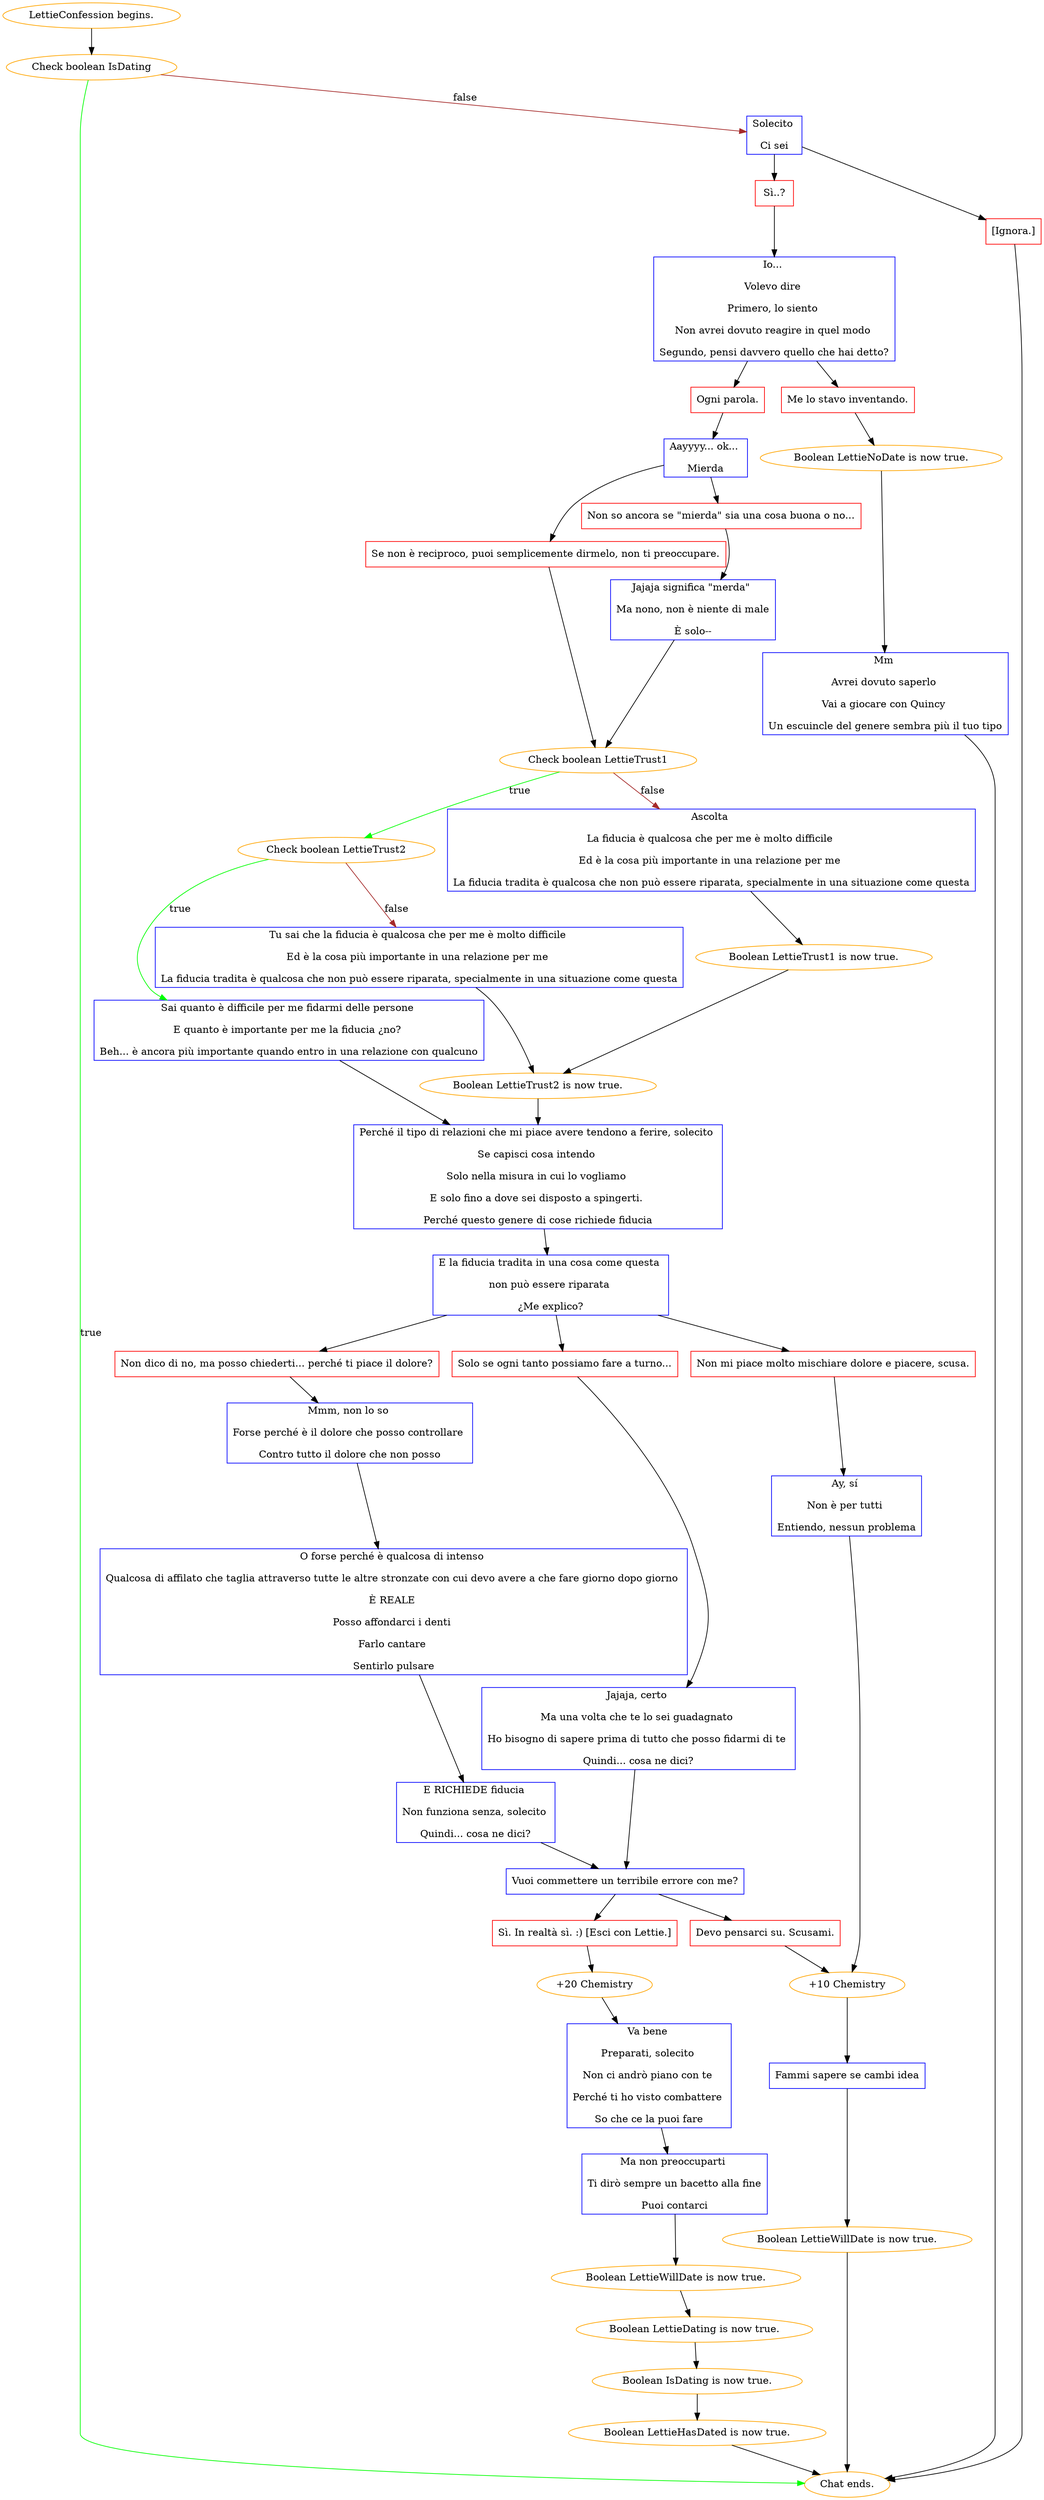 digraph {
	"LettieConfession begins." [color=orange];
		"LettieConfession begins." -> j3507132931;
	j3507132931 [label="Check boolean IsDating",color=orange];
		j3507132931 -> "Chat ends." [label=true,color=green];
		j3507132931 -> j2919974092 [label=false,color=brown];
	"Chat ends." [color=orange];
	j2919974092 [label="Solecito 
Ci sei",shape=box,color=blue];
		j2919974092 -> j3642388187;
		j2919974092 -> j4060732423;
	j3642388187 [label="Sì..?",shape=box,color=red];
		j3642388187 -> j4013191986;
	j4060732423 [label="[Ignora.]",shape=box,color=red];
		j4060732423 -> "Chat ends.";
	j4013191986 [label="Io... 
Volevo dire 
Primero, lo siento 
Non avrei dovuto reagire in quel modo 
Segundo, pensi davvero quello che hai detto?",shape=box,color=blue];
		j4013191986 -> j4053342951;
		j4013191986 -> j2841334093;
	j4053342951 [label="Ogni parola.",shape=box,color=red];
		j4053342951 -> j3748077816;
	j2841334093 [label="Me lo stavo inventando.",shape=box,color=red];
		j2841334093 -> j4267300581;
	j3748077816 [label="Aayyyy... ok... 
Mierda",shape=box,color=blue];
		j3748077816 -> j897927399;
		j3748077816 -> j3441885530;
	j4267300581 [label="Boolean LettieNoDate is now true.",color=orange];
		j4267300581 -> j1626146581;
	j897927399 [label="Se non è reciproco, puoi semplicemente dirmelo, non ti preoccupare.",shape=box,color=red];
		j897927399 -> j2720179985;
	j3441885530 [label="Non so ancora se \"mierda\" sia una cosa buona o no...",shape=box,color=red];
		j3441885530 -> j687290733;
	j1626146581 [label="Mm 
Avrei dovuto saperlo 
Vai a giocare con Quincy 
Un escuincle del genere sembra più il tuo tipo",shape=box,color=blue];
		j1626146581 -> "Chat ends.";
	j2720179985 [label="Check boolean LettieTrust1",color=orange];
		j2720179985 -> j675720518 [label=true,color=green];
		j2720179985 -> j3022371419 [label=false,color=brown];
	j687290733 [label="Jajaja significa \"merda\" 
Ma nono, non è niente di male
È solo--",shape=box,color=blue];
		j687290733 -> j2720179985;
	j675720518 [label="Check boolean LettieTrust2",color=orange];
		j675720518 -> j3255949106 [label=true,color=green];
		j675720518 -> j3340669078 [label=false,color=brown];
	j3022371419 [label="Ascolta 
La fiducia è qualcosa che per me è molto difficile 
Ed è la cosa più importante in una relazione per me 
La fiducia tradita è qualcosa che non può essere riparata, specialmente in una situazione come questa",shape=box,color=blue];
		j3022371419 -> j4091168884;
	j3255949106 [label="Sai quanto è difficile per me fidarmi delle persone 
E quanto è importante per me la fiducia ¿no? 
Beh... è ancora più importante quando entro in una relazione con qualcuno",shape=box,color=blue];
		j3255949106 -> j3922519802;
	j3340669078 [label="Tu sai che la fiducia è qualcosa che per me è molto difficile 
Ed è la cosa più importante in una relazione per me 
La fiducia tradita è qualcosa che non può essere riparata, specialmente in una situazione come questa",shape=box,color=blue];
		j3340669078 -> j1514963263;
	j4091168884 [label="Boolean LettieTrust1 is now true.",color=orange];
		j4091168884 -> j1514963263;
	j3922519802 [label="Perché il tipo di relazioni che mi piace avere tendono a ferire, solecito 
Se capisci cosa intendo 
Solo nella misura in cui lo vogliamo 
E solo fino a dove sei disposto a spingerti. 
Perché questo genere di cose richiede fiducia",shape=box,color=blue];
		j3922519802 -> j2840903857;
	j1514963263 [label="Boolean LettieTrust2 is now true.",color=orange];
		j1514963263 -> j3922519802;
	j2840903857 [label="E la fiducia tradita in una cosa come questa 
non può essere riparata 
¿Me explico?",shape=box,color=blue];
		j2840903857 -> j2785934788;
		j2840903857 -> j840319933;
		j2840903857 -> j3245408088;
	j2785934788 [label="Non dico di no, ma posso chiederti... perché ti piace il dolore?",shape=box,color=red];
		j2785934788 -> j2676818151;
	j840319933 [label="Solo se ogni tanto possiamo fare a turno...",shape=box,color=red];
		j840319933 -> j375961004;
	j3245408088 [label="Non mi piace molto mischiare dolore e piacere, scusa.",shape=box,color=red];
		j3245408088 -> j1095642148;
	j2676818151 [label="Mmm, non lo so 
Forse perché è il dolore che posso controllare 
Contro tutto il dolore che non posso",shape=box,color=blue];
		j2676818151 -> j3651493027;
	j375961004 [label="Jajaja, certo 
Ma una volta che te lo sei guadagnato 
Ho bisogno di sapere prima di tutto che posso fidarmi di te 
Quindi... cosa ne dici?",shape=box,color=blue];
		j375961004 -> j1446915685;
	j1095642148 [label="Ay, sí 
Non è per tutti 
Entiendo, nessun problema",shape=box,color=blue];
		j1095642148 -> j904918368;
	j3651493027 [label="O forse perché è qualcosa di intenso 
Qualcosa di affilato che taglia attraverso tutte le altre stronzate con cui devo avere a che fare giorno dopo giorno 
È REALE 
Posso affondarci i denti 
Farlo cantare 
Sentirlo pulsare",shape=box,color=blue];
		j3651493027 -> j1047434377;
	j1446915685 [label="Vuoi commettere un terribile errore con me?",shape=box,color=blue];
		j1446915685 -> j676818730;
		j1446915685 -> j3152571230;
	j904918368 [label="+10 Chemistry",color=orange];
		j904918368 -> j600222629;
	j1047434377 [label="E RICHIEDE fiducia 
Non funziona senza, solecito 
Quindi... cosa ne dici?",shape=box,color=blue];
		j1047434377 -> j1446915685;
	j676818730 [label="Sì. In realtà sì. :) [Esci con Lettie.]",shape=box,color=red];
		j676818730 -> j1771329284;
	j3152571230 [label="Devo pensarci su. Scusami.",shape=box,color=red];
		j3152571230 -> j904918368;
	j600222629 [label="Fammi sapere se cambi idea",shape=box,color=blue];
		j600222629 -> j2129367046;
	j1771329284 [label="+20 Chemistry",color=orange];
		j1771329284 -> j2030819981;
	j2129367046 [label="Boolean LettieWillDate is now true.",color=orange];
		j2129367046 -> "Chat ends.";
	j2030819981 [label="Va bene 
Preparati, solecito 
Non ci andrò piano con te 
Perché ti ho visto combattere 
So che ce la puoi fare",shape=box,color=blue];
		j2030819981 -> j2898193166;
	j2898193166 [label="Ma non preoccuparti 
Ti dirò sempre un bacetto alla fine
Puoi contarci",shape=box,color=blue];
		j2898193166 -> j1300785588;
	j1300785588 [label="Boolean LettieWillDate is now true.",color=orange];
		j1300785588 -> j702074970;
	j702074970 [label="Boolean LettieDating is now true.",color=orange];
		j702074970 -> j938814249;
	j938814249 [label="Boolean IsDating is now true.",color=orange];
		j938814249 -> j3003494003;
	j3003494003 [label="Boolean LettieHasDated is now true.",color=orange];
		j3003494003 -> "Chat ends.";
}